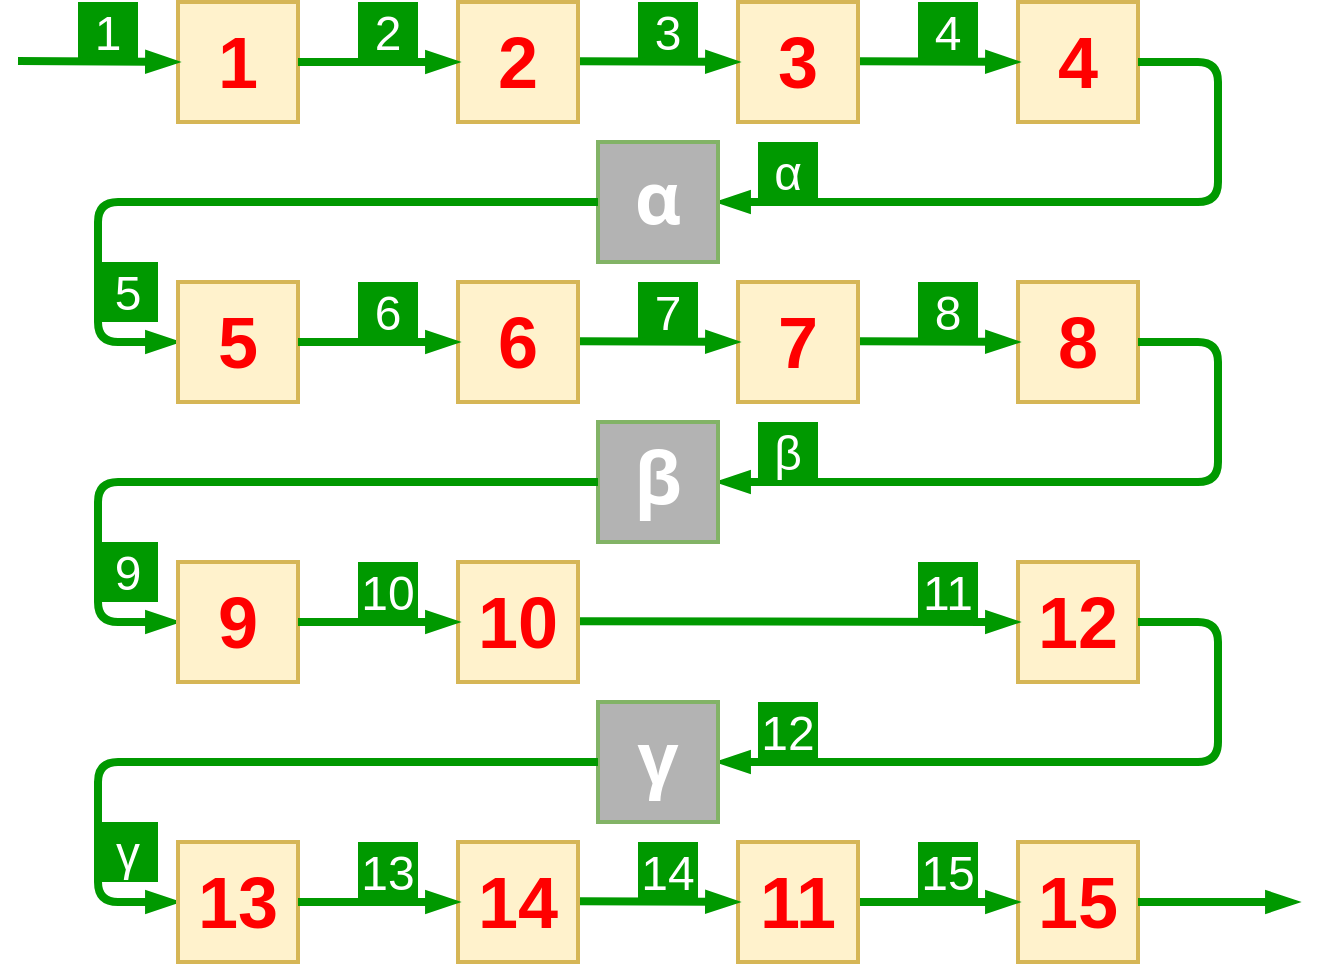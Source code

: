 <mxfile version="13.6.2" type="device"><diagram id="jw7dOPHjrZO8yAsFAN1w" name="Page-1"><mxGraphModel dx="5240" dy="3413" grid="1" gridSize="10" guides="1" tooltips="1" connect="1" arrows="1" fold="1" page="1" pageScale="1" pageWidth="827" pageHeight="1169" math="0" shadow="0"><root><mxCell id="0"/><mxCell id="1" parent="0"/><mxCell id="hXzkZmBH6FMCaFwMjsrA-349" value="&lt;font style=&quot;font-size: 36px;&quot;&gt;&lt;b style=&quot;font-size: 36px;&quot;&gt;1&lt;/b&gt;&lt;/font&gt;" style="text;html=1;align=center;verticalAlign=middle;whiteSpace=wrap;rounded=0;strokeColor=#d6b656;strokeWidth=2;fontSize=36;fillColor=#fff2cc;fontColor=#FF0000;" parent="1" vertex="1"><mxGeometry x="240" y="150" width="60" height="60" as="geometry"/></mxCell><mxCell id="hXzkZmBH6FMCaFwMjsrA-350" value="&lt;font style=&quot;font-size: 36px;&quot;&gt;&lt;b style=&quot;font-size: 36px;&quot;&gt;2&lt;/b&gt;&lt;/font&gt;" style="text;html=1;align=center;verticalAlign=middle;whiteSpace=wrap;rounded=0;strokeColor=#d6b656;strokeWidth=2;fontSize=36;fillColor=#fff2cc;fontColor=#FF0000;" parent="1" vertex="1"><mxGeometry x="380" y="150" width="60" height="60" as="geometry"/></mxCell><mxCell id="hXzkZmBH6FMCaFwMjsrA-351" value="&lt;font style=&quot;font-size: 36px;&quot;&gt;&lt;b style=&quot;font-size: 36px;&quot;&gt;3&lt;/b&gt;&lt;/font&gt;" style="text;html=1;align=center;verticalAlign=middle;whiteSpace=wrap;rounded=0;strokeColor=#d6b656;strokeWidth=2;fontSize=36;fillColor=#fff2cc;fontColor=#FF0000;" parent="1" vertex="1"><mxGeometry x="520" y="150" width="60" height="60" as="geometry"/></mxCell><mxCell id="hXzkZmBH6FMCaFwMjsrA-352" value="&lt;font style=&quot;font-size: 36px;&quot;&gt;&lt;b style=&quot;font-size: 36px;&quot;&gt;4&lt;/b&gt;&lt;/font&gt;" style="text;html=1;align=center;verticalAlign=middle;whiteSpace=wrap;rounded=0;strokeColor=#d6b656;strokeWidth=2;fontSize=36;fillColor=#fff2cc;fontColor=#FF0000;" parent="1" vertex="1"><mxGeometry x="660" y="150" width="60" height="60" as="geometry"/></mxCell><mxCell id="hXzkZmBH6FMCaFwMjsrA-353" value="1" style="aspect=fixed;strokeWidth=2;fontSize=24;strokeColor=none;spacing=0;spacingBottom=4;fontColor=#FFFFFF;fillColor=#009900;" parent="1" vertex="1"><mxGeometry x="190" y="150" width="30" height="30" as="geometry"/></mxCell><mxCell id="hXzkZmBH6FMCaFwMjsrA-354" value="" style="endArrow=blockThin;html=1;rounded=1;strokeWidth=4;endFill=1;entryX=0;entryY=0.5;entryDx=0;entryDy=0;strokeColor=#009900;" parent="1" target="hXzkZmBH6FMCaFwMjsrA-349" edge="1"><mxGeometry width="50" height="50" relative="1" as="geometry"><mxPoint x="160" y="179.5" as="sourcePoint"/><mxPoint x="220" y="179.5" as="targetPoint"/><Array as="points"/></mxGeometry></mxCell><mxCell id="hXzkZmBH6FMCaFwMjsrA-355" value="2" style="aspect=fixed;strokeWidth=2;fontSize=24;strokeColor=none;spacing=0;spacingBottom=4;fontColor=#FFFFFF;fillColor=#009900;" parent="1" vertex="1"><mxGeometry x="330" y="150" width="30" height="30" as="geometry"/></mxCell><mxCell id="hXzkZmBH6FMCaFwMjsrA-356" value="4" style="aspect=fixed;strokeWidth=2;fontSize=24;strokeColor=none;spacing=0;spacingBottom=4;fontColor=#FFFFFF;fillColor=#009900;" parent="1" vertex="1"><mxGeometry x="610" y="150" width="30" height="30" as="geometry"/></mxCell><mxCell id="hXzkZmBH6FMCaFwMjsrA-357" value="3" style="aspect=fixed;strokeWidth=2;fontSize=24;strokeColor=none;spacing=0;spacingBottom=4;fontColor=#FFFFFF;fillColor=#009900;" parent="1" vertex="1"><mxGeometry x="470" y="150" width="30" height="30" as="geometry"/></mxCell><mxCell id="hXzkZmBH6FMCaFwMjsrA-358" value="" style="endArrow=blockThin;html=1;rounded=1;strokeWidth=4;endFill=1;exitX=1;exitY=0.5;exitDx=0;exitDy=0;entryX=1;entryY=0.5;entryDx=0;entryDy=0;strokeColor=#009900;" parent="1" source="hXzkZmBH6FMCaFwMjsrA-352" target="hXzkZmBH6FMCaFwMjsrA-359" edge="1"><mxGeometry width="50" height="50" relative="1" as="geometry"><mxPoint x="650" y="150" as="sourcePoint"/><mxPoint x="530" y="250" as="targetPoint"/><Array as="points"><mxPoint x="760" y="180"/><mxPoint x="760" y="250"/></Array></mxGeometry></mxCell><mxCell id="hXzkZmBH6FMCaFwMjsrA-359" value="&lt;div style=&quot;text-align: left&quot;&gt;&lt;b style=&quot;color: rgb(255 , 255 , 255) ; font-family: &amp;#34;open sans&amp;#34; , &amp;#34;helvetica neue&amp;#34; , &amp;#34;helvetica&amp;#34; , &amp;#34;arial&amp;#34; , sans-serif ; font-size: 36px&quot;&gt;α&lt;/b&gt;&lt;br&gt;&lt;/div&gt;" style="text;html=1;align=center;verticalAlign=middle;whiteSpace=wrap;rounded=0;strokeWidth=2;fontColor=#333333;spacingBottom=6;strokeColor=#82B366;fillColor=#B3B3B3;" parent="1" vertex="1"><mxGeometry x="450" y="220" width="60" height="60" as="geometry"/></mxCell><mxCell id="hXzkZmBH6FMCaFwMjsrA-360" value="" style="endArrow=blockThin;html=1;rounded=1;strokeWidth=4;endFill=1;entryX=0;entryY=0.5;entryDx=0;entryDy=0;exitX=1;exitY=0.5;exitDx=0;exitDy=0;strokeColor=#009900;" parent="1" source="hXzkZmBH6FMCaFwMjsrA-349" target="hXzkZmBH6FMCaFwMjsrA-350" edge="1"><mxGeometry width="50" height="50" relative="1" as="geometry"><mxPoint x="170" y="189.5" as="sourcePoint"/><mxPoint x="230" y="189.5" as="targetPoint"/><Array as="points"/></mxGeometry></mxCell><mxCell id="hXzkZmBH6FMCaFwMjsrA-361" value="" style="endArrow=blockThin;html=1;rounded=1;strokeWidth=4;endFill=1;entryX=0;entryY=0.5;entryDx=0;entryDy=0;exitX=1;exitY=0.5;exitDx=0;exitDy=0;strokeColor=#009900;" parent="1" target="hXzkZmBH6FMCaFwMjsrA-351" edge="1"><mxGeometry width="50" height="50" relative="1" as="geometry"><mxPoint x="441" y="179.58" as="sourcePoint"/><mxPoint x="501.0" y="179.58" as="targetPoint"/><Array as="points"/></mxGeometry></mxCell><mxCell id="hXzkZmBH6FMCaFwMjsrA-362" value="" style="endArrow=blockThin;html=1;rounded=1;strokeWidth=4;endFill=1;entryX=0;entryY=0.5;entryDx=0;entryDy=0;exitX=1;exitY=0.5;exitDx=0;exitDy=0;strokeColor=#009900;" parent="1" target="hXzkZmBH6FMCaFwMjsrA-352" edge="1"><mxGeometry width="50" height="50" relative="1" as="geometry"><mxPoint x="581" y="179.58" as="sourcePoint"/><mxPoint x="641.0" y="179.58" as="targetPoint"/><Array as="points"/></mxGeometry></mxCell><mxCell id="hXzkZmBH6FMCaFwMjsrA-363" value="" style="endArrow=blockThin;html=1;rounded=1;strokeWidth=4;endFill=1;exitX=0;exitY=0.5;exitDx=0;exitDy=0;entryX=0;entryY=0.5;entryDx=0;entryDy=0;strokeColor=#009900;" parent="1" source="hXzkZmBH6FMCaFwMjsrA-359" edge="1"><mxGeometry width="50" height="50" relative="1" as="geometry"><mxPoint x="390" y="180" as="sourcePoint"/><mxPoint x="240" y="320" as="targetPoint"/><Array as="points"><mxPoint x="200" y="250"/><mxPoint x="200" y="320"/></Array></mxGeometry></mxCell><mxCell id="hXzkZmBH6FMCaFwMjsrA-364" value="α" style="aspect=fixed;strokeWidth=2;fontSize=24;strokeColor=none;spacing=0;spacingBottom=4;fontColor=#FFFFFF;fillColor=#009900;" parent="1" vertex="1"><mxGeometry x="530" y="220" width="30" height="30" as="geometry"/></mxCell><mxCell id="hXzkZmBH6FMCaFwMjsrA-365" value="5" style="aspect=fixed;strokeWidth=2;fontSize=24;strokeColor=none;spacing=0;spacingBottom=4;fontColor=#FFFFFF;fillColor=#009900;" parent="1" vertex="1"><mxGeometry x="200" y="280" width="30" height="30" as="geometry"/></mxCell><mxCell id="hXzkZmBH6FMCaFwMjsrA-366" value="&lt;font style=&quot;font-size: 36px&quot;&gt;&lt;b style=&quot;font-size: 36px&quot;&gt;5&lt;/b&gt;&lt;/font&gt;" style="text;html=1;align=center;verticalAlign=middle;whiteSpace=wrap;rounded=0;strokeColor=#d6b656;strokeWidth=2;fontSize=36;fillColor=#fff2cc;fontColor=#FF0000;" parent="1" vertex="1"><mxGeometry x="240" y="290" width="60" height="60" as="geometry"/></mxCell><mxCell id="hXzkZmBH6FMCaFwMjsrA-367" value="&lt;font style=&quot;font-size: 36px&quot;&gt;&lt;b style=&quot;font-size: 36px&quot;&gt;6&lt;/b&gt;&lt;/font&gt;" style="text;html=1;align=center;verticalAlign=middle;whiteSpace=wrap;rounded=0;strokeColor=#d6b656;strokeWidth=2;fontSize=36;fillColor=#fff2cc;fontColor=#FF0000;" parent="1" vertex="1"><mxGeometry x="380" y="290" width="60" height="60" as="geometry"/></mxCell><mxCell id="hXzkZmBH6FMCaFwMjsrA-368" value="&lt;font style=&quot;font-size: 36px&quot;&gt;&lt;b style=&quot;font-size: 36px&quot;&gt;7&lt;/b&gt;&lt;/font&gt;" style="text;html=1;align=center;verticalAlign=middle;whiteSpace=wrap;rounded=0;strokeColor=#d6b656;strokeWidth=2;fontSize=36;fillColor=#fff2cc;fontColor=#FF0000;" parent="1" vertex="1"><mxGeometry x="520" y="290" width="60" height="60" as="geometry"/></mxCell><mxCell id="hXzkZmBH6FMCaFwMjsrA-369" value="&lt;font style=&quot;font-size: 36px&quot;&gt;&lt;b style=&quot;font-size: 36px&quot;&gt;8&lt;/b&gt;&lt;/font&gt;" style="text;html=1;align=center;verticalAlign=middle;whiteSpace=wrap;rounded=0;strokeColor=#d6b656;strokeWidth=2;fontSize=36;fillColor=#fff2cc;fontColor=#FF0000;" parent="1" vertex="1"><mxGeometry x="660" y="290" width="60" height="60" as="geometry"/></mxCell><mxCell id="hXzkZmBH6FMCaFwMjsrA-370" value="6" style="aspect=fixed;strokeWidth=2;fontSize=24;strokeColor=none;spacing=0;spacingBottom=4;fontColor=#FFFFFF;fillColor=#009900;" parent="1" vertex="1"><mxGeometry x="330" y="290" width="30" height="30" as="geometry"/></mxCell><mxCell id="hXzkZmBH6FMCaFwMjsrA-371" value="8" style="aspect=fixed;strokeWidth=2;fontSize=24;strokeColor=none;spacing=0;spacingBottom=4;fontColor=#FFFFFF;fillColor=#009900;" parent="1" vertex="1"><mxGeometry x="610" y="290" width="30" height="30" as="geometry"/></mxCell><mxCell id="hXzkZmBH6FMCaFwMjsrA-372" value="7" style="aspect=fixed;strokeWidth=2;fontSize=24;strokeColor=none;spacing=0;spacingBottom=4;fontColor=#FFFFFF;fillColor=#009900;" parent="1" vertex="1"><mxGeometry x="470" y="290" width="30" height="30" as="geometry"/></mxCell><mxCell id="hXzkZmBH6FMCaFwMjsrA-373" value="" style="endArrow=blockThin;html=1;rounded=1;strokeWidth=4;endFill=1;exitX=1;exitY=0.5;exitDx=0;exitDy=0;entryX=1;entryY=0.5;entryDx=0;entryDy=0;strokeColor=#009900;" parent="1" source="hXzkZmBH6FMCaFwMjsrA-369" target="hXzkZmBH6FMCaFwMjsrA-374" edge="1"><mxGeometry width="50" height="50" relative="1" as="geometry"><mxPoint x="650" y="290" as="sourcePoint"/><mxPoint x="530" y="390" as="targetPoint"/><Array as="points"><mxPoint x="760" y="320"/><mxPoint x="760" y="390"/></Array></mxGeometry></mxCell><mxCell id="hXzkZmBH6FMCaFwMjsrA-374" value="&lt;div style=&quot;text-align: left&quot;&gt;&lt;b style=&quot;color: rgb(255 , 255 , 255) ; font-family: &amp;#34;open sans&amp;#34; , &amp;#34;helvetica neue&amp;#34; , &amp;#34;helvetica&amp;#34; , &amp;#34;arial&amp;#34; , sans-serif ; font-size: 36px&quot;&gt;β&lt;/b&gt;&lt;br&gt;&lt;/div&gt;" style="text;html=1;align=center;verticalAlign=middle;whiteSpace=wrap;rounded=0;strokeWidth=2;fontColor=#333333;spacingBottom=6;strokeColor=#82B366;fillColor=#B3B3B3;" parent="1" vertex="1"><mxGeometry x="450" y="360" width="60" height="60" as="geometry"/></mxCell><mxCell id="hXzkZmBH6FMCaFwMjsrA-375" value="" style="endArrow=blockThin;html=1;rounded=1;strokeWidth=4;endFill=1;entryX=0;entryY=0.5;entryDx=0;entryDy=0;exitX=1;exitY=0.5;exitDx=0;exitDy=0;strokeColor=#009900;" parent="1" source="hXzkZmBH6FMCaFwMjsrA-366" target="hXzkZmBH6FMCaFwMjsrA-367" edge="1"><mxGeometry width="50" height="50" relative="1" as="geometry"><mxPoint x="170" y="329.5" as="sourcePoint"/><mxPoint x="230" y="329.5" as="targetPoint"/><Array as="points"/></mxGeometry></mxCell><mxCell id="hXzkZmBH6FMCaFwMjsrA-376" value="" style="endArrow=blockThin;html=1;rounded=1;strokeWidth=4;endFill=1;entryX=0;entryY=0.5;entryDx=0;entryDy=0;exitX=1;exitY=0.5;exitDx=0;exitDy=0;strokeColor=#009900;" parent="1" target="hXzkZmBH6FMCaFwMjsrA-368" edge="1"><mxGeometry width="50" height="50" relative="1" as="geometry"><mxPoint x="441" y="319.58" as="sourcePoint"/><mxPoint x="501.0" y="319.58" as="targetPoint"/><Array as="points"/></mxGeometry></mxCell><mxCell id="hXzkZmBH6FMCaFwMjsrA-377" value="" style="endArrow=blockThin;html=1;rounded=1;strokeWidth=4;endFill=1;entryX=0;entryY=0.5;entryDx=0;entryDy=0;exitX=1;exitY=0.5;exitDx=0;exitDy=0;strokeColor=#009900;" parent="1" target="hXzkZmBH6FMCaFwMjsrA-369" edge="1"><mxGeometry width="50" height="50" relative="1" as="geometry"><mxPoint x="581" y="319.58" as="sourcePoint"/><mxPoint x="641.0" y="319.58" as="targetPoint"/><Array as="points"/></mxGeometry></mxCell><mxCell id="hXzkZmBH6FMCaFwMjsrA-378" value="" style="endArrow=blockThin;html=1;rounded=1;strokeWidth=4;endFill=1;exitX=0;exitY=0.5;exitDx=0;exitDy=0;entryX=0;entryY=0.5;entryDx=0;entryDy=0;strokeColor=#009900;" parent="1" source="hXzkZmBH6FMCaFwMjsrA-374" edge="1"><mxGeometry width="50" height="50" relative="1" as="geometry"><mxPoint x="390" y="320" as="sourcePoint"/><mxPoint x="240" y="460" as="targetPoint"/><Array as="points"><mxPoint x="200" y="390"/><mxPoint x="200" y="460"/></Array></mxGeometry></mxCell><mxCell id="hXzkZmBH6FMCaFwMjsrA-379" value="β" style="aspect=fixed;strokeWidth=2;fontSize=24;strokeColor=none;spacing=0;spacingBottom=4;fontColor=#FFFFFF;fillColor=#009900;" parent="1" vertex="1"><mxGeometry x="530" y="360" width="30" height="30" as="geometry"/></mxCell><mxCell id="hXzkZmBH6FMCaFwMjsrA-380" value="9" style="aspect=fixed;strokeWidth=2;fontSize=24;strokeColor=none;spacing=0;spacingBottom=4;fontColor=#FFFFFF;fillColor=#009900;" parent="1" vertex="1"><mxGeometry x="200" y="420" width="30" height="30" as="geometry"/></mxCell><mxCell id="hXzkZmBH6FMCaFwMjsrA-381" value="&lt;font style=&quot;font-size: 36px&quot;&gt;&lt;b style=&quot;font-size: 36px&quot;&gt;9&lt;/b&gt;&lt;/font&gt;" style="text;html=1;align=center;verticalAlign=middle;whiteSpace=wrap;rounded=0;strokeColor=#d6b656;strokeWidth=2;fontSize=36;fillColor=#fff2cc;fontColor=#FF0000;" parent="1" vertex="1"><mxGeometry x="240" y="430" width="60" height="60" as="geometry"/></mxCell><mxCell id="hXzkZmBH6FMCaFwMjsrA-382" value="&lt;font style=&quot;font-size: 36px&quot;&gt;&lt;b style=&quot;font-size: 36px&quot;&gt;10&lt;/b&gt;&lt;/font&gt;" style="text;html=1;align=center;verticalAlign=middle;whiteSpace=wrap;rounded=0;strokeColor=#d6b656;strokeWidth=2;fontSize=36;fillColor=#fff2cc;fontColor=#FF0000;" parent="1" vertex="1"><mxGeometry x="380" y="430" width="60" height="60" as="geometry"/></mxCell><mxCell id="hXzkZmBH6FMCaFwMjsrA-383" value="&lt;font style=&quot;font-size: 36px&quot;&gt;&lt;b style=&quot;font-size: 36px&quot;&gt;12&lt;/b&gt;&lt;/font&gt;" style="text;html=1;align=center;verticalAlign=middle;whiteSpace=wrap;rounded=0;strokeColor=#d6b656;strokeWidth=2;fontSize=36;fillColor=#fff2cc;fontColor=#FF0000;" parent="1" vertex="1"><mxGeometry x="660" y="430" width="60" height="60" as="geometry"/></mxCell><mxCell id="hXzkZmBH6FMCaFwMjsrA-384" value="&lt;font style=&quot;font-size: 36px&quot;&gt;&lt;b style=&quot;font-size: 36px&quot;&gt;15&lt;/b&gt;&lt;/font&gt;" style="text;html=1;align=center;verticalAlign=middle;whiteSpace=wrap;rounded=0;strokeColor=#d6b656;strokeWidth=2;fontSize=36;fillColor=#fff2cc;fontColor=#FF0000;" parent="1" vertex="1"><mxGeometry x="660" y="570" width="60" height="60" as="geometry"/></mxCell><mxCell id="hXzkZmBH6FMCaFwMjsrA-385" value="10" style="aspect=fixed;strokeWidth=2;fontSize=24;strokeColor=none;spacing=0;spacingBottom=4;fontColor=#FFFFFF;fillColor=#009900;" parent="1" vertex="1"><mxGeometry x="330" y="430" width="30" height="30" as="geometry"/></mxCell><mxCell id="hXzkZmBH6FMCaFwMjsrA-386" value="11" style="aspect=fixed;strokeWidth=2;fontSize=24;strokeColor=none;spacing=0;spacingBottom=4;fontColor=#FFFFFF;fillColor=#009900;" parent="1" vertex="1"><mxGeometry x="610" y="430" width="30" height="30" as="geometry"/></mxCell><mxCell id="hXzkZmBH6FMCaFwMjsrA-387" value="15" style="aspect=fixed;strokeWidth=2;fontSize=24;strokeColor=none;spacing=0;spacingBottom=4;fontColor=#FFFFFF;fillColor=#009900;" parent="1" vertex="1"><mxGeometry x="610" y="570" width="30" height="30" as="geometry"/></mxCell><mxCell id="hXzkZmBH6FMCaFwMjsrA-388" value="" style="endArrow=blockThin;html=1;rounded=1;strokeWidth=4;endFill=1;entryX=1;entryY=0.5;entryDx=0;entryDy=0;strokeColor=#009900;exitX=1;exitY=0.5;exitDx=0;exitDy=0;" parent="1" source="hXzkZmBH6FMCaFwMjsrA-383" target="hXzkZmBH6FMCaFwMjsrA-389" edge="1"><mxGeometry width="50" height="50" relative="1" as="geometry"><mxPoint x="750" y="410" as="sourcePoint"/><mxPoint x="530" y="530" as="targetPoint"/><Array as="points"><mxPoint x="760" y="460"/><mxPoint x="760" y="530"/></Array></mxGeometry></mxCell><mxCell id="hXzkZmBH6FMCaFwMjsrA-389" value="&lt;div style=&quot;text-align: left&quot;&gt;&lt;b style=&quot;color: rgb(255 , 255 , 255) ; font-family: &amp;#34;open sans&amp;#34; , &amp;#34;helvetica neue&amp;#34; , &amp;#34;helvetica&amp;#34; , &amp;#34;arial&amp;#34; , sans-serif ; font-size: 36px&quot;&gt;γ&lt;/b&gt;&lt;br&gt;&lt;/div&gt;" style="text;html=1;align=center;verticalAlign=middle;whiteSpace=wrap;rounded=0;strokeWidth=2;fontColor=#333333;spacingBottom=6;strokeColor=#82B366;fillColor=#B3B3B3;" parent="1" vertex="1"><mxGeometry x="450" y="500" width="60" height="60" as="geometry"/></mxCell><mxCell id="hXzkZmBH6FMCaFwMjsrA-390" value="" style="endArrow=blockThin;html=1;rounded=1;strokeWidth=4;endFill=1;entryX=0;entryY=0.5;entryDx=0;entryDy=0;exitX=1;exitY=0.5;exitDx=0;exitDy=0;strokeColor=#009900;" parent="1" source="hXzkZmBH6FMCaFwMjsrA-381" target="hXzkZmBH6FMCaFwMjsrA-382" edge="1"><mxGeometry width="50" height="50" relative="1" as="geometry"><mxPoint x="170" y="469.5" as="sourcePoint"/><mxPoint x="230" y="469.5" as="targetPoint"/><Array as="points"/></mxGeometry></mxCell><mxCell id="hXzkZmBH6FMCaFwMjsrA-391" value="" style="endArrow=blockThin;html=1;rounded=1;strokeWidth=4;endFill=1;entryX=0;entryY=0.5;entryDx=0;entryDy=0;exitX=1;exitY=0.5;exitDx=0;exitDy=0;strokeColor=#009900;" parent="1" target="hXzkZmBH6FMCaFwMjsrA-383" edge="1"><mxGeometry width="50" height="50" relative="1" as="geometry"><mxPoint x="441" y="459.58" as="sourcePoint"/><mxPoint x="501.0" y="459.58" as="targetPoint"/><Array as="points"/></mxGeometry></mxCell><mxCell id="hXzkZmBH6FMCaFwMjsrA-392" value="" style="endArrow=blockThin;html=1;rounded=1;strokeWidth=4;endFill=1;exitX=1;exitY=0.5;exitDx=0;exitDy=0;strokeColor=#009900;entryX=0;entryY=0.5;entryDx=0;entryDy=0;" parent="1" source="hXzkZmBH6FMCaFwMjsrA-398" target="hXzkZmBH6FMCaFwMjsrA-384" edge="1"><mxGeometry width="50" height="50" relative="1" as="geometry"><mxPoint x="610" y="600" as="sourcePoint"/><mxPoint x="689" y="570.42" as="targetPoint"/><Array as="points"/></mxGeometry></mxCell><mxCell id="hXzkZmBH6FMCaFwMjsrA-393" value="" style="endArrow=blockThin;html=1;rounded=1;strokeWidth=4;endFill=1;exitX=0;exitY=0.5;exitDx=0;exitDy=0;entryX=0;entryY=0.5;entryDx=0;entryDy=0;strokeColor=#009900;" parent="1" source="hXzkZmBH6FMCaFwMjsrA-389" edge="1"><mxGeometry width="50" height="50" relative="1" as="geometry"><mxPoint x="390" y="460" as="sourcePoint"/><mxPoint x="240" y="600" as="targetPoint"/><Array as="points"><mxPoint x="200" y="530"/><mxPoint x="200" y="600"/></Array></mxGeometry></mxCell><mxCell id="hXzkZmBH6FMCaFwMjsrA-394" value="12" style="aspect=fixed;strokeWidth=2;fontSize=24;strokeColor=none;spacing=0;spacingBottom=4;fontColor=#FFFFFF;fillColor=#009900;" parent="1" vertex="1"><mxGeometry x="530" y="500" width="30" height="30" as="geometry"/></mxCell><mxCell id="hXzkZmBH6FMCaFwMjsrA-395" value="γ" style="aspect=fixed;strokeWidth=2;fontSize=24;strokeColor=none;spacing=0;spacingBottom=4;fontColor=#FFFFFF;fillColor=#009900;" parent="1" vertex="1"><mxGeometry x="200" y="560" width="30" height="30" as="geometry"/></mxCell><mxCell id="hXzkZmBH6FMCaFwMjsrA-396" value="&lt;font style=&quot;font-size: 36px&quot;&gt;&lt;b style=&quot;font-size: 36px&quot;&gt;13&lt;/b&gt;&lt;/font&gt;" style="text;html=1;align=center;verticalAlign=middle;whiteSpace=wrap;rounded=0;strokeColor=#d6b656;strokeWidth=2;fontSize=36;fillColor=#fff2cc;fontColor=#FF0000;" parent="1" vertex="1"><mxGeometry x="240" y="570" width="60" height="60" as="geometry"/></mxCell><mxCell id="hXzkZmBH6FMCaFwMjsrA-397" value="&lt;font style=&quot;font-size: 36px&quot;&gt;&lt;b style=&quot;font-size: 36px&quot;&gt;14&lt;/b&gt;&lt;/font&gt;" style="text;html=1;align=center;verticalAlign=middle;whiteSpace=wrap;rounded=0;strokeColor=#d6b656;strokeWidth=2;fontSize=36;fillColor=#fff2cc;fontColor=#FF0000;" parent="1" vertex="1"><mxGeometry x="380" y="570" width="60" height="60" as="geometry"/></mxCell><mxCell id="hXzkZmBH6FMCaFwMjsrA-398" value="&lt;font style=&quot;font-size: 36px&quot;&gt;&lt;b style=&quot;font-size: 36px&quot;&gt;11&lt;/b&gt;&lt;/font&gt;" style="text;html=1;align=center;verticalAlign=middle;whiteSpace=wrap;rounded=0;strokeColor=#d6b656;strokeWidth=2;fontSize=36;fillColor=#fff2cc;fontColor=#FF0000;" parent="1" vertex="1"><mxGeometry x="520" y="570" width="60" height="60" as="geometry"/></mxCell><mxCell id="hXzkZmBH6FMCaFwMjsrA-399" value="13" style="aspect=fixed;strokeWidth=2;fontSize=24;strokeColor=none;spacing=0;spacingBottom=4;fontColor=#FFFFFF;fillColor=#009900;" parent="1" vertex="1"><mxGeometry x="330" y="570" width="30" height="30" as="geometry"/></mxCell><mxCell id="hXzkZmBH6FMCaFwMjsrA-400" value="14" style="aspect=fixed;strokeWidth=2;fontSize=24;strokeColor=none;spacing=0;spacingBottom=4;fontColor=#FFFFFF;fillColor=#009900;" parent="1" vertex="1"><mxGeometry x="470" y="570" width="30" height="30" as="geometry"/></mxCell><mxCell id="hXzkZmBH6FMCaFwMjsrA-401" value="" style="endArrow=blockThin;html=1;rounded=1;strokeWidth=4;endFill=1;entryX=0;entryY=0.5;entryDx=0;entryDy=0;exitX=1;exitY=0.5;exitDx=0;exitDy=0;strokeColor=#009900;" parent="1" source="hXzkZmBH6FMCaFwMjsrA-396" target="hXzkZmBH6FMCaFwMjsrA-397" edge="1"><mxGeometry width="50" height="50" relative="1" as="geometry"><mxPoint x="170" y="609.5" as="sourcePoint"/><mxPoint x="230" y="609.5" as="targetPoint"/><Array as="points"/></mxGeometry></mxCell><mxCell id="hXzkZmBH6FMCaFwMjsrA-402" value="" style="endArrow=blockThin;html=1;rounded=1;strokeWidth=4;endFill=1;entryX=0;entryY=0.5;entryDx=0;entryDy=0;exitX=1;exitY=0.5;exitDx=0;exitDy=0;strokeColor=#009900;" parent="1" target="hXzkZmBH6FMCaFwMjsrA-398" edge="1"><mxGeometry width="50" height="50" relative="1" as="geometry"><mxPoint x="441" y="599.58" as="sourcePoint"/><mxPoint x="501.0" y="599.58" as="targetPoint"/><Array as="points"/></mxGeometry></mxCell><mxCell id="hXzkZmBH6FMCaFwMjsrA-403" value="" style="endArrow=blockThin;html=1;rounded=1;strokeWidth=4;endFill=1;strokeColor=#009900;exitX=1;exitY=0.5;exitDx=0;exitDy=0;" parent="1" source="hXzkZmBH6FMCaFwMjsrA-384" edge="1"><mxGeometry width="50" height="50" relative="1" as="geometry"><mxPoint x="750" y="580" as="sourcePoint"/><mxPoint x="800" y="600" as="targetPoint"/><Array as="points"/></mxGeometry></mxCell></root></mxGraphModel></diagram></mxfile>